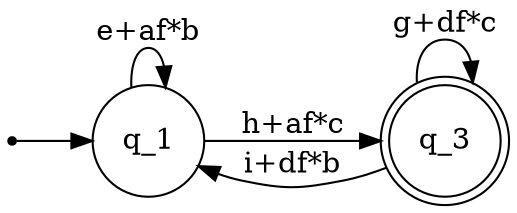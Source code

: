 digraph deterministic_finite_accepter {
	rankdir=LR;
	size="8,5"
	node [shape = point ]; qi
	node [shape = doublecircle]; q_3
	node [shape = circle];
	qi  -> q_1
	q_1 -> q_1 [ label = "e+af*b" ];
	q_1 -> q_3 [ label = "h+af*c" ];
	q_3 -> q_3 [ label = "g+df*c" ];
	q_3 -> q_1 [ label = "i+df*b" ];	
}
